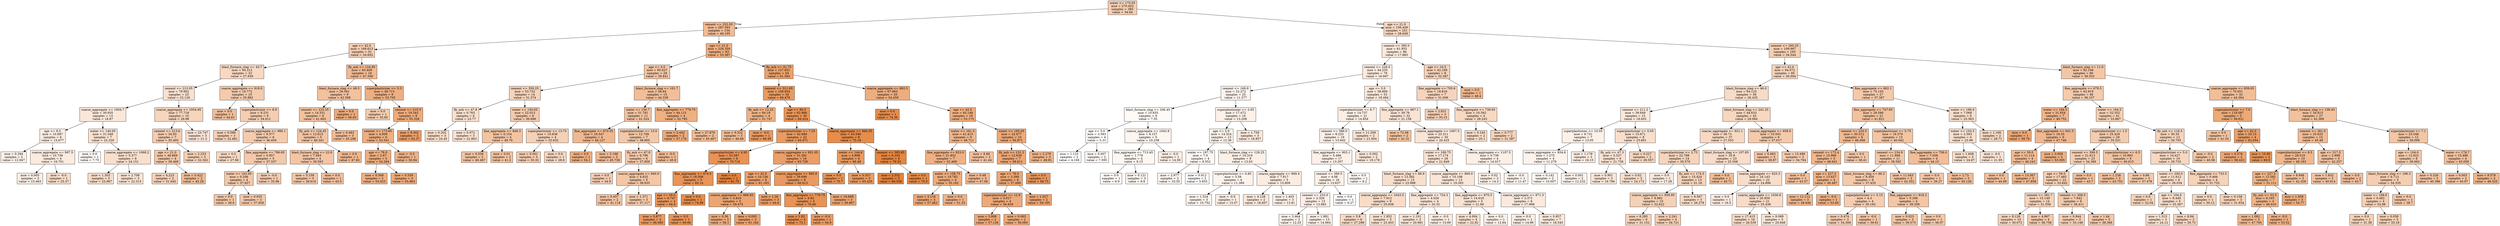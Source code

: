 digraph Tree {
node [shape=box, style="filled", color="black"] ;
0 [label="water <= 175.55\nmse = 270.452\nsamples = 385\nvalue = 34.64", fillcolor="#f5ceb1"] ;
1 [label="cement <= 252.05\nmse = 287.593\nsamples = 134\nvalue = 46.195", fillcolor="#f1bb94"] ;
0 -> 1 [labeldistance=2.5, labelangle=45, headlabel="True"] ;
2 [label="age <= 42.0\nmse = 169.613\nsamples = 51\nvalue = 34.652", fillcolor="#f5cdb1"] ;
1 -> 2 ;
3 [label="blast_furnace_slag <= 43.7\nmse = 94.312\nsamples = 33\nvalue = 27.939", fillcolor="#f7d8c2"] ;
2 -> 3 ;
4 [label="cement <= 213.05\nmse = 79.902\nsamples = 23\nvalue = 23.126", fillcolor="#f9e0cf"] ;
3 -> 4 ;
5 [label="coarse_aggregate <= 1004.7\nmse = 30.935\nsamples = 13\nvalue = 18.67", fillcolor="#fae7da"] ;
4 -> 5 ;
6 [label="age <= 8.5\nmse = 10.687\nsamples = 6\nvalue = 15.677", fillcolor="#fbece2"] ;
5 -> 6 ;
7 [label="mse = 0.294\nsamples = 2\nvalue = 12.947", fillcolor="#fcf1e9"] ;
6 -> 7 ;
8 [label="coarse_aggregate <= 997.5\nmse = 10.739\nsamples = 4\nvalue = 16.701", fillcolor="#fbebdf"] ;
6 -> 8 ;
9 [label="mse = 0.005\nsamples = 3\nvalue = 15.463", fillcolor="#fbede2"] ;
8 -> 9 ;
10 [label="mse = -0.0\nsamples = 1\nvalue = 25.37", fillcolor="#f8ddc9"] ;
8 -> 10 ;
11 [label="water <= 140.05\nmse = 31.348\nsamples = 7\nvalue = 22.329", fillcolor="#f9e2d1"] ;
5 -> 11 ;
12 [label="mse = 0.0\nsamples = 1\nvalue = 7.75", fillcolor="#fef9f6"] ;
11 -> 12 ;
13 [label="coarse_aggregate <= 1068.2\nmse = 5.377\nsamples = 6\nvalue = 24.151", fillcolor="#f8dfcc"] ;
11 -> 13 ;
14 [label="mse = 1.303\nsamples = 3\nvalue = 25.987", fillcolor="#f8dcc7"] ;
13 -> 14 ;
15 [label="mse = 2.708\nsamples = 3\nvalue = 22.315", fillcolor="#f9e2d1"] ;
13 -> 15 ;
16 [label="coarse_aggregate <= 1054.95\nmse = 77.718\nsamples = 10\nvalue = 29.98", fillcolor="#f6d5bd"] ;
4 -> 16 ;
17 [label="cement <= 213.6\nmse = 34.93\nsamples = 7\nvalue = 35.405", fillcolor="#f5ccaf"] ;
16 -> 17 ;
18 [label="age <= 21.0\nmse = 48.869\nsamples = 4\nvalue = 38.468", fillcolor="#f4c7a7"] ;
17 -> 18 ;
19 [label="mse = 4.223\nsamples = 2\nvalue = 31.645", fillcolor="#f6d2b9"] ;
18 -> 19 ;
20 [label="mse = 0.422\nsamples = 2\nvalue = 45.29", fillcolor="#f1bc96"] ;
18 -> 20 ;
21 [label="mse = 2.233\nsamples = 3\nvalue = 32.342", fillcolor="#f6d1b7"] ;
17 -> 21 ;
22 [label="mse = 23.747\nsamples = 3\nvalue = 21.3", fillcolor="#f9e3d3"] ;
16 -> 22 ;
23 [label="coarse_aggregate <= 918.0\nmse = 16.772\nsamples = 10\nvalue = 35.882", fillcolor="#f4cbae"] ;
3 -> 23 ;
24 [label="mse = 0.0\nsamples = 1\nvalue = 44.61", fillcolor="#f1bd98"] ;
23 -> 24 ;
25 [label="superplasticizer <= 8.9\nmse = 9.231\nsamples = 9\nvalue = 34.912", fillcolor="#f5cdb1"] ;
23 -> 25 ;
26 [label="mse = 0.589\nsamples = 3\nvalue = 32.481", fillcolor="#f6d1b7"] ;
25 -> 26 ;
27 [label="coarse_aggregate <= 980.1\nmse = 8.577\nsamples = 6\nvalue = 36.459", fillcolor="#f4cbad"] ;
25 -> 27 ;
28 [label="mse = 0.0\nsamples = 1\nvalue = 27.68", fillcolor="#f7d9c3"] ;
27 -> 28 ;
29 [label="fine_aggregate <= 786.65\nmse = 0.957\nsamples = 5\nvalue = 37.337", fillcolor="#f4c9aa"] ;
27 -> 29 ;
30 [label="water <= 163.95\nmse = 0.206\nsamples = 4\nvalue = 37.927", fillcolor="#f4c8a9"] ;
29 -> 30 ;
31 [label="mse = 0.0\nsamples = 1\nvalue = 38.6", fillcolor="#f3c7a7"] ;
30 -> 31 ;
32 [label="mse = 0.035\nsamples = 3\nvalue = 37.658", fillcolor="#f4c9aa"] ;
30 -> 32 ;
33 [label="mse = -0.0\nsamples = 1\nvalue = 35.96", fillcolor="#f4cbae"] ;
29 -> 33 ;
34 [label="fly_ash <= 124.95\nmse = 65.409\nsamples = 18\nvalue = 47.358", fillcolor="#f1b991"] ;
2 -> 34 ;
35 [label="blast_furnace_slag <= 49.5\nmse = 26.561\nsamples = 9\nvalue = 42.598", fillcolor="#f2c19d"] ;
34 -> 35 ;
36 [label="cement <= 225.35\nmse = 14.331\nsamples = 8\nvalue = 41.663", fillcolor="#f2c29f"] ;
35 -> 36 ;
37 [label="fly_ash <= 124.45\nmse = 12.815\nsamples = 5\nvalue = 40.341", fillcolor="#f3c4a3"] ;
36 -> 37 ;
38 [label="blast_furnace_slag <= 22.6\nmse = 7.943\nsamples = 4\nvalue = 39.593", fillcolor="#f3c5a5"] ;
37 -> 38 ;
39 [label="mse = 5.159\nsamples = 3\nvalue = 38.616", fillcolor="#f3c7a7"] ;
38 -> 39 ;
40 [label="mse = 0.0\nsamples = 1\nvalue = 43.5", fillcolor="#f2bf9b"] ;
38 -> 40 ;
41 [label="mse = 0.0\nsamples = 1\nvalue = 47.82", fillcolor="#f0b890"] ;
37 -> 41 ;
42 [label="mse = 0.483\nsamples = 3\nvalue = 45.298", fillcolor="#f1bc96"] ;
36 -> 42 ;
43 [label="mse = 0.0\nsamples = 1\nvalue = 56.63", fillcolor="#edaa79"] ;
35 -> 43 ;
44 [label="superplasticizer <= 5.3\nmse = 46.713\nsamples = 9\nvalue = 53.705", fillcolor="#eeaf81"] ;
34 -> 44 ;
45 [label="mse = 0.0\nsamples = 1\nvalue = 35.85", fillcolor="#f4ccae"] ;
44 -> 45 ;
46 [label="cement <= 210.3\nmse = 19.343\nsamples = 8\nvalue = 55.328", fillcolor="#eeac7c"] ;
44 -> 46 ;
47 [label="cement <= 173.65\nmse = 4.009\nsamples = 6\nvalue = 53.541", fillcolor="#eeaf81"] ;
46 -> 47 ;
48 [label="age <= 78.0\nmse = 2.67\nsamples = 5\nvalue = 54.284", fillcolor="#eeae7f"] ;
47 -> 48 ;
49 [label="mse = 0.568\nsamples = 2\nvalue = 53.025", fillcolor="#efb082"] ;
48 -> 49 ;
50 [label="mse = 0.539\nsamples = 3\nvalue = 55.963", fillcolor="#eeab7b"] ;
48 -> 50 ;
51 [label="mse = -0.0\nsamples = 1\nvalue = 50.94", fillcolor="#efb388"] ;
47 -> 51 ;
52 [label="mse = 9.302\nsamples = 2\nvalue = 63.37", fillcolor="#eb9f68"] ;
46 -> 52 ;
53 [label="age <= 21.0\nmse = 226.359\nsamples = 83\nvalue = 53.387", fillcolor="#efaf81"] ;
1 -> 53 ;
54 [label="age <= 5.0\nmse = 95.027\nsamples = 29\nvalue = 39.841", fillcolor="#f3c5a4"] ;
53 -> 54 ;
55 [label="cement <= 350.25\nmse = 53.732\nsamples = 14\nvalue = 31.374", fillcolor="#f6d3ba"] ;
54 -> 55 ;
56 [label="fly_ash <= 47.8\nmse = 0.763\nsamples = 6\nvalue = 23.77", fillcolor="#f8dfcd"] ;
55 -> 56 ;
57 [label="mse = 0.202\nsamples = 3\nvalue = 24.45", fillcolor="#f8decb"] ;
56 -> 57 ;
58 [label="mse = 0.072\nsamples = 3\nvalue = 22.863", fillcolor="#f9e1cf"] ;
56 -> 58 ;
59 [label="water <= 150.65\nmse = 22.013\nsamples = 8\nvalue = 36.696", fillcolor="#f4caac"] ;
55 -> 59 ;
60 [label="fine_aggregate <= 846.3\nmse = 0.154\nsamples = 4\nvalue = 40.76", fillcolor="#f3c4a2"] ;
59 -> 60 ;
61 [label="mse = 0.036\nsamples = 2\nvalue = 40.467", fillcolor="#f3c4a2"] ;
60 -> 61 ;
62 [label="mse = 0.01\nsamples = 2\nvalue = 41.2", fillcolor="#f3c3a0"] ;
60 -> 62 ;
63 [label="superplasticizer <= 13.75\nmse = 10.838\nsamples = 4\nvalue = 32.632", fillcolor="#f5d1b6"] ;
59 -> 63 ;
64 [label="mse = 0.001\nsamples = 3\nvalue = 35.32", fillcolor="#f5ccaf"] ;
63 -> 64 ;
65 [label="mse = 0.0\nsamples = 1\nvalue = 28.6", fillcolor="#f7d7c1"] ;
63 -> 65 ;
66 [label="blast_furnace_slag <= 101.7\nmse = 58.64\nsamples = 15\nvalue = 44.339", fillcolor="#f2be98"] ;
54 -> 66 ;
67 [label="water <= 150.7\nmse = 31.781\nsamples = 11\nvalue = 41.524", fillcolor="#f2c2a0"] ;
66 -> 67 ;
68 [label="fine_aggregate <= 870.55\nmse = 16.547\nsamples = 4\nvalue = 48.127", fillcolor="#f0b88f"] ;
67 -> 68 ;
69 [label="mse = 0.0\nsamples = 1\nvalue = 54.1", fillcolor="#eeae80"] ;
68 -> 69 ;
70 [label="mse = 3.188\nsamples = 3\nvalue = 45.738", fillcolor="#f1bb95"] ;
68 -> 70 ;
71 [label="superplasticizer <= 13.0\nmse = 12.708\nsamples = 7\nvalue = 38.805", fillcolor="#f3c7a7"] ;
67 -> 71 ;
72 [label="fly_ash <= 47.0\nmse = 6.796\nsamples = 6\nvalue = 37.859", fillcolor="#f4c8a9"] ;
71 -> 72 ;
73 [label="mse = 0.0\nsamples = 1\nvalue = 34.9", fillcolor="#f5cdb1"] ;
72 -> 73 ;
74 [label="coarse_aggregate <= 940.0\nmse = 4.925\nsamples = 5\nvalue = 38.935", fillcolor="#f3c7a6"] ;
72 -> 74 ;
75 [label="mse = 0.457\nsamples = 2\nvalue = 41.118", fillcolor="#f3c3a1"] ;
74 -> 75 ;
76 [label="mse = 1.371\nsamples = 3\nvalue = 37.117", fillcolor="#f4c9ab"] ;
74 -> 76 ;
77 [label="mse = -0.0\nsamples = 1\nvalue = 45.9", fillcolor="#f1bb94"] ;
71 -> 77 ;
78 [label="fine_aggregate <= 779.75\nmse = 44.115\nsamples = 4\nvalue = 52.785", fillcolor="#efb083"] ;
66 -> 78 ;
79 [label="mse = 2.442\nsamples = 2\nvalue = 57.176", fillcolor="#eda978"] ;
78 -> 79 ;
80 [label="mse = 27.876\nsamples = 2\nvalue = 45.467", fillcolor="#f1bc96"] ;
78 -> 80 ;
81 [label="fly_ash <= 41.75\nmse = 127.651\nsamples = 54\nvalue = 61.582", fillcolor="#eca26c"] ;
53 -> 81 ;
82 [label="cement <= 311.65\nmse = 109.834\nsamples = 34\nvalue = 66.478", fillcolor="#ea9a60"] ;
81 -> 82 ;
83 [label="fly_ash <= 12.25\nmse = 84.18\nsamples = 4\nvalue = 51.747", fillcolor="#efb286"] ;
82 -> 83 ;
84 [label="mse = 9.522\nsamples = 3\nvalue = 46.68", fillcolor="#f1ba93"] ;
83 -> 84 ;
85 [label="mse = -0.0\nsamples = 1\nvalue = 66.95", fillcolor="#ea995f"] ;
83 -> 85 ;
86 [label="age <= 90.5\nmse = 62.886\nsamples = 30\nvalue = 69.424", fillcolor="#e99558"] ;
82 -> 86 ;
87 [label="superplasticizer <= 7.25\nmse = 42.689\nsamples = 22\nvalue = 65.971", fillcolor="#ea9b61"] ;
86 -> 87 ;
88 [label="superplasticizer <= 4.95\nmse = 33.587\nsamples = 6\nvalue = 70.716", fillcolor="#e99355"] ;
87 -> 88 ;
89 [label="fine_aggregate <= 874.5\nmse = 18.508\nsamples = 5\nvalue = 69.14", fillcolor="#e99559"] ;
88 -> 89 ;
90 [label="age <= 59.0\nmse = 6.747\nsamples = 4\nvalue = 66.8", fillcolor="#ea995f"] ;
89 -> 90 ;
91 [label="mse = 5.877\nsamples = 3\nvalue = 66.085", fillcolor="#ea9a61"] ;
90 -> 91 ;
92 [label="mse = 0.0\nsamples = 1\nvalue = 69.66", fillcolor="#e99558"] ;
90 -> 92 ;
93 [label="mse = 0.0\nsamples = 1\nvalue = 74.99", fillcolor="#e78c4a"] ;
89 -> 93 ;
94 [label="mse = 0.0\nsamples = 1\nvalue = 81.75", fillcolor="#e58139"] ;
88 -> 94 ;
95 [label="coarse_aggregate <= 931.05\nmse = 31.391\nsamples = 16\nvalue = 63.738", fillcolor="#eb9e67"] ;
87 -> 95 ;
96 [label="age <= 42.0\nmse = 10.136\nsamples = 8\nvalue = 61.183", fillcolor="#eca26d"] ;
95 -> 96 ;
97 [label="coarse_aggregate <= 866.85\nmse = 5.819\nsamples = 5\nvalue = 59.475", fillcolor="#eca572"] ;
96 -> 97 ;
98 [label="mse = 0.36\nsamples = 2\nvalue = 56.1", fillcolor="#eeab7a"] ;
97 -> 98 ;
99 [label="mse = 0.005\nsamples = 3\nvalue = 61.162", fillcolor="#eca26e"] ;
97 -> 99 ;
100 [label="mse = 1.26\nsamples = 3\nvalue = 64.6", fillcolor="#eb9d65"] ;
96 -> 100 ;
101 [label="coarse_aggregate <= 995.8\nmse = 39.699\nsamples = 8\nvalue = 66.613", fillcolor="#ea9a60"] ;
95 -> 101 ;
102 [label="fine_aggregate <= 779.75\nmse = 9.83\nsamples = 5\nvalue = 70.66", fillcolor="#e99355"] ;
101 -> 102 ;
103 [label="mse = 1.92\nsamples = 4\nvalue = 72.1", fillcolor="#e89152"] ;
102 -> 103 ;
104 [label="mse = -0.0\nsamples = 1\nvalue = 64.9", fillcolor="#eb9c64"] ;
102 -> 104 ;
105 [label="mse = 16.669\nsamples = 3\nvalue = 59.867", fillcolor="#eca571"] ;
101 -> 105 ;
106 [label="coarse_aggregate <= 940.35\nmse = 43.546\nsamples = 8\nvalue = 75.18", fillcolor="#e78c4a"] ;
86 -> 106 ;
107 [label="water <= 144.6\nmse = 4.898\nsamples = 4\nvalue = 66.48", fillcolor="#ea9a60"] ;
106 -> 107 ;
108 [label="mse = 0.0\nsamples = 1\nvalue = 70.7", fillcolor="#e99355"] ;
107 -> 108 ;
109 [label="mse = 0.557\nsamples = 3\nvalue = 65.425", fillcolor="#ea9c63"] ;
107 -> 109 ;
110 [label="cement <= 395.85\nmse = 6.102\nsamples = 4\nvalue = 79.53", fillcolor="#e6853f"] ;
106 -> 110 ;
111 [label="mse = 2.552\nsamples = 3\nvalue = 80.538", fillcolor="#e5833c"] ;
110 -> 111 ;
112 [label="mse = 0.0\nsamples = 1\nvalue = 75.5", fillcolor="#e78b49"] ;
110 -> 112 ;
113 [label="coarse_aggregate <= 862.5\nmse = 67.963\nsamples = 20\nvalue = 54.459", fillcolor="#eead7f"] ;
81 -> 113 ;
114 [label="mse = 0.0\nsamples = 1\nvalue = 74.36", fillcolor="#e78d4c"] ;
113 -> 114 ;
115 [label="age <= 42.0\nmse = 45.148\nsamples = 19\nvalue = 53.175", fillcolor="#efaf82"] ;
113 -> 115 ;
116 [label="water <= 161.3\nmse = 41.413\nsamples = 9\nvalue = 49.711", fillcolor="#f0b58b"] ;
115 -> 116 ;
117 [label="fine_aggregate <= 823.0\nmse = 21.852\nsamples = 7\nvalue = 52.468", fillcolor="#efb184"] ;
116 -> 117 ;
118 [label="water <= 158.75\nmse = 10.762\nsamples = 4\nvalue = 55.162", fillcolor="#eeac7d"] ;
117 -> 118 ;
119 [label="mse = 3.118\nsamples = 3\nvalue = 57.462", fillcolor="#eda877"] ;
118 -> 119 ;
120 [label="mse = 0.0\nsamples = 1\nvalue = 51.33", fillcolor="#efb287"] ;
118 -> 120 ;
121 [label="mse = 0.48\nsamples = 3\nvalue = 47.08", fillcolor="#f1b991"] ;
117 -> 121 ;
122 [label="mse = 8.88\nsamples = 2\nvalue = 41.44", fillcolor="#f3c2a0"] ;
116 -> 122 ;
123 [label="water <= 165.05\nmse = 22.677\nsamples = 10\nvalue = 56.871", fillcolor="#eda978"] ;
115 -> 123 ;
124 [label="fly_ash <= 131.2\nmse = 12.636\nsamples = 7\nvalue = 58.611", fillcolor="#eda774"] ;
123 -> 124 ;
125 [label="age <= 78.0\nmse = 3.589\nsamples = 6\nvalue = 57.689", fillcolor="#eda876"] ;
124 -> 125 ;
126 [label="superplasticizer <= 12.9\nmse = 3.017\nsamples = 4\nvalue = 56.829", fillcolor="#eda979"] ;
125 -> 126 ;
127 [label="mse = 3.889\nsamples = 2\nvalue = 57.126", fillcolor="#eda978"] ;
126 -> 127 ;
128 [label="mse = 0.065\nsamples = 2\nvalue = 56.085", fillcolor="#eeab7b"] ;
126 -> 128 ;
129 [label="mse = 1.027\nsamples = 2\nvalue = 59.195", fillcolor="#eda673"] ;
125 -> 129 ;
130 [label="mse = 0.0\nsamples = 1\nvalue = 68.75", fillcolor="#e9965a"] ;
124 -> 130 ;
131 [label="mse = 2.279\nsamples = 3\nvalue = 49.91", fillcolor="#f0b58a"] ;
123 -> 131 ;
132 [label="age <= 21.0\nmse = 156.459\nsamples = 251\nvalue = 28.649", fillcolor="#f7d7c1"] ;
0 -> 132 [labeldistance=2.5, labelangle=-45, headlabel="False"] ;
133 [label="cement <= 395.0\nmse = 61.955\nsamples = 86\nvalue = 17.883", fillcolor="#fae9dc"] ;
132 -> 133 ;
134 [label="cement <= 226.5\nmse = 44.235\nsamples = 78\nvalue = 16.667", fillcolor="#fbebdf"] ;
133 -> 134 ;
135 [label="cement <= 169.9\nmse = 22.272\nsamples = 25\nvalue = 11.377", fillcolor="#fdf3ed"] ;
134 -> 135 ;
136 [label="blast_furnace_slag <= 206.45\nmse = 10.655\nsamples = 9\nvalue = 7.55", fillcolor="#fefaf6"] ;
135 -> 136 ;
137 [label="age <= 5.0\nmse = 3.363\nsamples = 4\nvalue = 5.31", fillcolor="#fffdfc"] ;
136 -> 137 ;
138 [label="mse = 1.125\nsamples = 2\nvalue = 4.168", fillcolor="#ffffff"] ;
137 -> 138 ;
139 [label="mse = 0.007\nsamples = 2\nvalue = 7.595", fillcolor="#fef9f6"] ;
137 -> 139 ;
140 [label="coarse_aggregate <= 1043.8\nmse = 6.157\nsamples = 5\nvalue = 10.238", fillcolor="#fdf5f0"] ;
136 -> 140 ;
141 [label="fine_aggregate <= 713.45\nmse = 1.778\nsamples = 4\nvalue = 9.15", fillcolor="#fdf7f2"] ;
140 -> 141 ;
142 [label="mse = 0.0\nsamples = 1\nvalue = 6.9", fillcolor="#fefbf8"] ;
141 -> 142 ;
143 [label="mse = 0.121\nsamples = 3\nvalue = 9.9", fillcolor="#fdf6f0"] ;
141 -> 143 ;
144 [label="mse = -0.0\nsamples = 1\nvalue = 14.59", fillcolor="#fceee4"] ;
140 -> 144 ;
145 [label="superplasticizer <= 2.65\nmse = 17.472\nsamples = 16\nvalue = 13.208", fillcolor="#fcf0e8"] ;
135 -> 145 ;
146 [label="age <= 5.0\nmse = 14.324\nsamples = 13\nvalue = 12.36", fillcolor="#fcf2ea"] ;
145 -> 146 ;
147 [label="water <= 197.75\nmse = 7.0\nsamples = 4\nvalue = 8.552", fillcolor="#fef8f4"] ;
146 -> 147 ;
148 [label="mse = 2.977\nsamples = 2\nvalue = 10.35", fillcolor="#fdf5ef"] ;
147 -> 148 ;
149 [label="mse = 0.912\nsamples = 2\nvalue = 5.855", fillcolor="#fefcfb"] ;
147 -> 149 ;
150 [label="blast_furnace_slag <= 128.25\nmse = 10.319\nsamples = 9\nvalue = 13.63", fillcolor="#fcf0e7"] ;
146 -> 150 ;
151 [label="superplasticizer <= 0.85\nmse = 3.59\nsamples = 4\nvalue = 11.369", fillcolor="#fdf3ed"] ;
150 -> 151 ;
152 [label="mse = 1.524\nsamples = 3\nvalue = 10.752", fillcolor="#fdf4ee"] ;
151 -> 152 ;
153 [label="mse = -0.0\nsamples = 1\nvalue = 15.07", fillcolor="#fbede3"] ;
151 -> 153 ;
154 [label="coarse_aggregate <= 969.4\nmse = 7.817\nsamples = 5\nvalue = 15.609", fillcolor="#fbece2"] ;
150 -> 154 ;
155 [label="mse = 4.128\nsamples = 2\nvalue = 18.607", fillcolor="#fae8da"] ;
154 -> 155 ;
156 [label="mse = 1.403\nsamples = 3\nvalue = 13.81", fillcolor="#fcefe6"] ;
154 -> 156 ;
157 [label="mse = 1.759\nsamples = 3\nvalue = 18.857", fillcolor="#fae7da"] ;
145 -> 157 ;
158 [label="age <= 5.0\nmse = 38.869\nsamples = 53\nvalue = 18.484", fillcolor="#fae8da"] ;
134 -> 158 ;
159 [label="superplasticizer <= 6.7\nmse = 14.737\nsamples = 21\nvalue = 14.854", fillcolor="#fbeee4"] ;
158 -> 159 ;
160 [label="cement <= 389.0\nmse = 8.225\nsamples = 19\nvalue = 13.942", fillcolor="#fcefe6"] ;
159 -> 160 ;
161 [label="fine_aggregate <= 903.1\nmse = 5.496\nsamples = 17\nvalue = 13.307", fillcolor="#fcf0e8"] ;
160 -> 161 ;
162 [label="cement <= 380.5\nmse = 4.06\nsamples = 16\nvalue = 13.637", fillcolor="#fcf0e7"] ;
161 -> 162 ;
163 [label="cement <= 233.0\nmse = 2.326\nsamples = 15\nvalue = 13.882", fillcolor="#fcefe6"] ;
162 -> 163 ;
164 [label="mse = 2.464\nsamples = 2\nvalue = 12.25", fillcolor="#fcf2ea"] ;
163 -> 164 ;
165 [label="mse = 1.981\nsamples = 13\nvalue = 14.064", fillcolor="#fcefe6"] ;
163 -> 165 ;
166 [label="mse = 0.0\nsamples = 1\nvalue = 6.27", fillcolor="#fefcfa"] ;
162 -> 166 ;
167 [label="mse = 0.0\nsamples = 1\nvalue = 8.2", fillcolor="#fef8f5"] ;
161 -> 167 ;
168 [label="mse = 0.002\nsamples = 2\nvalue = 19.178", fillcolor="#fae7d9"] ;
160 -> 168 ;
169 [label="mse = 11.209\nsamples = 2\nvalue = 21.604", fillcolor="#f9e3d2"] ;
159 -> 169 ;
170 [label="fine_aggregate <= 667.1\nmse = 39.79\nsamples = 32\nvalue = 21.158", fillcolor="#f9e3d4"] ;
158 -> 170 ;
171 [label="mse = 72.08\nsamples = 2\nvalue = 41.31", fillcolor="#f3c3a0"] ;
170 -> 171 ;
172 [label="coarse_aggregate <= 1067.5\nmse = 23.311\nsamples = 30\nvalue = 20.425", fillcolor="#fae5d6"] ;
170 -> 172 ;
173 [label="water <= 189.75\nmse = 17.174\nsamples = 26\nvalue = 21.849", fillcolor="#f9e2d2"] ;
172 -> 173 ;
174 [label="blast_furnace_slag <= 86.9\nmse = 13.382\nsamples = 13\nvalue = 23.998", fillcolor="#f8dfcc"] ;
173 -> 174 ;
175 [label="coarse_aggregate <= 1043.5\nmse = 7.912\nsamples = 9\nvalue = 25.838", fillcolor="#f8dcc8"] ;
174 -> 175 ;
176 [label="mse = 5.8\nsamples = 6\nvalue = 27.298", fillcolor="#f7d9c4"] ;
175 -> 176 ;
177 [label="mse = 1.952\nsamples = 3\nvalue = 23.403", fillcolor="#f9e0ce"] ;
175 -> 177 ;
178 [label="fine_aggregate <= 724.3\nmse = 4.026\nsamples = 4\nvalue = 20.32", fillcolor="#fae5d6"] ;
174 -> 178 ;
179 [label="mse = 1.101\nsamples = 3\nvalue = 20.981", fillcolor="#f9e4d4"] ;
178 -> 179 ;
180 [label="mse = -0.0\nsamples = 1\nvalue = 15.69", fillcolor="#fbece2"] ;
178 -> 180 ;
181 [label="coarse_aggregate <= 969.0\nmse = 10.198\nsamples = 13\nvalue = 19.393", fillcolor="#fae6d8"] ;
173 -> 181 ;
182 [label="fine_aggregate <= 870.5\nmse = 14.616\nsamples = 5\nvalue = 21.66", fillcolor="#f9e3d2"] ;
181 -> 182 ;
183 [label="mse = 4.004\nsamples = 4\nvalue = 22.92", fillcolor="#f9e1cf"] ;
182 -> 183 ;
184 [label="mse = 0.0\nsamples = 1\nvalue = 12.84", fillcolor="#fcf1e9"] ;
182 -> 184 ;
185 [label="coarse_aggregate <= 971.3\nmse = 2.371\nsamples = 8\nvalue = 17.998", fillcolor="#fae9dc"] ;
181 -> 185 ;
186 [label="mse = 0.0\nsamples = 1\nvalue = 14.99", fillcolor="#fbede3"] ;
185 -> 186 ;
187 [label="mse = 0.857\nsamples = 7\nvalue = 18.545", fillcolor="#fae8da"] ;
185 -> 187 ;
188 [label="coarse_aggregate <= 1107.5\nmse = 0.739\nsamples = 4\nvalue = 14.017", fillcolor="#fcefe6"] ;
172 -> 188 ;
189 [label="mse = 0.02\nsamples = 3\nvalue = 14.3", fillcolor="#fcefe5"] ;
188 -> 189 ;
190 [label="mse = -0.0\nsamples = 1\nvalue = 11.47", fillcolor="#fdf3ec"] ;
188 -> 190 ;
191 [label="age <= 10.5\nmse = 42.109\nsamples = 8\nvalue = 32.587", fillcolor="#f5d1b6"] ;
133 -> 191 ;
192 [label="fine_aggregate <= 705.6\nmse = 18.816\nsamples = 7\nvalue = 31.006", fillcolor="#f6d3bb"] ;
191 -> 192 ;
193 [label="mse = 2.831\nsamples = 3\nvalue = 35.15", fillcolor="#f5cdb0"] ;
192 -> 193 ;
194 [label="fine_aggregate <= 739.65\nmse = 10.392\nsamples = 4\nvalue = 28.243", fillcolor="#f7d8c2"] ;
192 -> 194 ;
195 [label="mse = 0.245\nsamples = 2\nvalue = 25.1", fillcolor="#f8ddca"] ;
194 -> 195 ;
196 [label="mse = 0.777\nsamples = 2\nvalue = 31.387", fillcolor="#f6d3ba"] ;
194 -> 196 ;
197 [label="mse = 0.0\nsamples = 1\nvalue = 48.4", fillcolor="#f0b78e"] ;
191 -> 197 ;
198 [label="cement <= 260.25\nmse = 109.987\nsamples = 165\nvalue = 34.544", fillcolor="#f5ceb1"] ;
132 -> 198 ;
199 [label="age <= 42.0\nmse = 94.072\nsamples = 85\nvalue = 30.004", fillcolor="#f6d5bd"] ;
198 -> 199 ;
200 [label="blast_furnace_slag <= 46.0\nmse = 64.125\nsamples = 58\nvalue = 26.435", fillcolor="#f8dbc6"] ;
199 -> 200 ;
201 [label="cement <= 211.2\nmse = 39.649\nsamples = 15\nvalue = 18.602", fillcolor="#fae8da"] ;
200 -> 201 ;
202 [label="superplasticizer <= 10.55\nmse = 6.731\nsamples = 7\nvalue = 13.05", fillcolor="#fcf1e8"] ;
201 -> 202 ;
203 [label="coarse_aggregate <= 934.6\nmse = 1.275\nsamples = 4\nvalue = 11.279", fillcolor="#fdf3ed"] ;
202 -> 203 ;
204 [label="mse = 0.142\nsamples = 2\nvalue = 10.007", fillcolor="#fdf6f0"] ;
203 -> 204 ;
205 [label="mse = 0.001\nsamples = 2\nvalue = 12.232", fillcolor="#fcf2ea"] ;
203 -> 205 ;
206 [label="mse = 1.178\nsamples = 3\nvalue = 16.15", fillcolor="#fbece0"] ;
202 -> 206 ;
207 [label="superplasticizer <= 5.05\nmse = 15.671\nsamples = 8\nvalue = 23.691", fillcolor="#f8dfcd"] ;
201 -> 207 ;
208 [label="fly_ash <= 47.3\nmse = 5.527\nsamples = 6\nvalue = 21.736", fillcolor="#f9e2d2"] ;
207 -> 208 ;
209 [label="mse = 0.901\nsamples = 3\nvalue = 19.786", fillcolor="#fae6d7"] ;
208 -> 209 ;
210 [label="mse = 0.62\nsamples = 3\nvalue = 24.172", fillcolor="#f8dfcc"] ;
208 -> 210 ;
211 [label="mse = 0.227\nsamples = 2\nvalue = 29.557", fillcolor="#f6d6be"] ;
207 -> 211 ;
212 [label="blast_furnace_slag <= 241.25\nmse = 44.633\nsamples = 43\nvalue = 29.084", fillcolor="#f7d7bf"] ;
200 -> 212 ;
213 [label="coarse_aggregate <= 921.1\nmse = 36.73\nsamples = 37\nvalue = 27.553", fillcolor="#f7d9c3"] ;
212 -> 213 ;
214 [label="superplasticizer <= 2.75\nmse = 22.788\nsamples = 14\nvalue = 30.576", fillcolor="#f6d4bc"] ;
213 -> 214 ;
215 [label="mse = 0.0\nsamples = 1\nvalue = 17.28", fillcolor="#fbeade"] ;
214 -> 215 ;
216 [label="fly_ash <= 174.5\nmse = 15.424\nsamples = 13\nvalue = 31.18", fillcolor="#f6d3ba"] ;
214 -> 216 ;
217 [label="coarse_aggregate <= 859.95\nmse = 8.882\nsamples = 10\nvalue = 32.622", fillcolor="#f5d1b6"] ;
216 -> 217 ;
218 [label="mse = 8.285\nsamples = 6\nvalue = 31.152", fillcolor="#f6d3ba"] ;
217 -> 218 ;
219 [label="mse = 2.241\nsamples = 4\nvalue = 34.721", fillcolor="#f5cdb1"] ;
217 -> 219 ;
220 [label="mse = 6.567\nsamples = 3\nvalue = 26.278", fillcolor="#f8dbc7"] ;
216 -> 220 ;
221 [label="blast_furnace_slag <= 107.85\nmse = 35.8\nsamples = 23\nvalue = 25.508", fillcolor="#f8dcc9"] ;
213 -> 221 ;
222 [label="mse = 0.0\nsamples = 1\nvalue = 45.71", fillcolor="#f1bc95"] ;
221 -> 222 ;
223 [label="coarse_aggregate <= 925.3\nmse = 24.143\nsamples = 22\nvalue = 24.896", fillcolor="#f8ddca"] ;
221 -> 223 ;
224 [label="mse = 0.0\nsamples = 1\nvalue = 16.5", fillcolor="#fbebe0"] ;
223 -> 224 ;
225 [label="coarse_aggregate <= 1036.8\nmse = 20.859\nsamples = 21\nvalue = 25.438", fillcolor="#f8dcc9"] ;
223 -> 225 ;
226 [label="mse = 17.415\nsamples = 16\nvalue = 26.539", fillcolor="#f8dbc6"] ;
225 -> 226 ;
227 [label="mse = 9.089\nsamples = 5\nvalue = 20.848", fillcolor="#f9e4d4"] ;
225 -> 227 ;
228 [label="coarse_aggregate <= 958.6\nmse = 10.503\nsamples = 6\nvalue = 37.017", fillcolor="#f4caab"] ;
212 -> 228 ;
229 [label="mse = 0.463\nsamples = 3\nvalue = 38.87", fillcolor="#f3c7a6"] ;
228 -> 229 ;
230 [label="mse = 13.489\nsamples = 3\nvalue = 34.794", fillcolor="#f5cdb1"] ;
228 -> 230 ;
231 [label="fine_aggregate <= 862.1\nmse = 75.145\nsamples = 27\nvalue = 37.387", fillcolor="#f4c9aa"] ;
199 -> 231 ;
232 [label="fine_aggregate <= 747.65\nmse = 28.586\nsamples = 21\nvalue = 41.821", fillcolor="#f2c29f"] ;
231 -> 232 ;
233 [label="cement <= 220.5\nmse = 30.512\nsamples = 6\nvalue = 46.368", fillcolor="#f1ba93"] ;
232 -> 233 ;
234 [label="cement <= 172.4\nmse = 15.966\nsamples = 5\nvalue = 48.641", fillcolor="#f0b78d"] ;
233 -> 234 ;
235 [label="mse = 0.0\nsamples = 1\nvalue = 43.57", fillcolor="#f2bf9a"] ;
234 -> 235 ;
236 [label="age <= 227.5\nmse = 13.627\nsamples = 4\nvalue = 49.487", fillcolor="#f0b58b"] ;
234 -> 236 ;
237 [label="mse = 12.112\nsamples = 3\nvalue = 48.646", fillcolor="#f0b78d"] ;
236 -> 237 ;
238 [label="mse = -0.0\nsamples = 1\nvalue = 53.69", fillcolor="#eeaf81"] ;
236 -> 238 ;
239 [label="mse = 0.0\nsamples = 1\nvalue = 38.41", fillcolor="#f4c7a8"] ;
233 -> 239 ;
240 [label="superplasticizer <= 5.75\nmse = 16.579\nsamples = 15\nvalue = 40.042", fillcolor="#f3c5a3"] ;
232 -> 240 ;
241 [label="cement <= 234.9\nmse = 11.888\nsamples = 11\nvalue = 38.592", fillcolor="#f3c7a7"] ;
240 -> 241 ;
242 [label="blast_furnace_slag <= 66.2\nmse = 6.459\nsamples = 8\nvalue = 37.435", fillcolor="#f4c9aa"] ;
241 -> 242 ;
243 [label="superplasticizer <= 5.15\nmse = 4.3\nsamples = 4\nvalue = 35.192", fillcolor="#f5cdb0"] ;
242 -> 243 ;
244 [label="mse = 0.474\nsamples = 3\nvalue = 34.308", fillcolor="#f5ceb2"] ;
243 -> 244 ;
245 [label="mse = -0.0\nsamples = 1\nvalue = 39.61", fillcolor="#f3c5a5"] ;
243 -> 245 ;
246 [label="fine_aggregate <= 816.2\nmse = 0.296\nsamples = 4\nvalue = 39.359", fillcolor="#f3c6a5"] ;
242 -> 246 ;
247 [label="mse = 0.023\nsamples = 3\nvalue = 39.573", fillcolor="#f3c5a5"] ;
246 -> 247 ;
248 [label="mse = 0.0\nsamples = 1\nvalue = 38.07", fillcolor="#f4c8a8"] ;
246 -> 248 ;
249 [label="mse = 11.043\nsamples = 3\nvalue = 42.352", fillcolor="#f2c19e"] ;
241 -> 249 ;
250 [label="fine_aggregate <= 756.0\nmse = 7.038\nsamples = 4\nvalue = 44.15", fillcolor="#f2be99"] ;
240 -> 250 ;
251 [label="mse = 0.0\nsamples = 1\nvalue = 39.27", fillcolor="#f3c6a5"] ;
250 -> 251 ;
252 [label="mse = 2.73\nsamples = 3\nvalue = 45.126", fillcolor="#f1bc96"] ;
250 -> 252 ;
253 [label="water <= 196.0\nmse = 7.068\nsamples = 6\nvalue = 25.563", fillcolor="#f8dcc8"] ;
231 -> 253 ;
254 [label="water <= 193.5\nmse = 2.593\nsamples = 4\nvalue = 23.99", fillcolor="#f8dfcc"] ;
253 -> 254 ;
255 [label="mse = 1.608\nsamples = 3\nvalue = 24.67", fillcolor="#f8decb"] ;
254 -> 255 ;
256 [label="mse = -0.0\nsamples = 1\nvalue = 21.95", fillcolor="#f9e2d2"] ;
254 -> 256 ;
257 [label="mse = 1.166\nsamples = 2\nvalue = 28.71", fillcolor="#f7d7c0"] ;
253 -> 257 ;
258 [label="blast_furnace_slag <= 11.0\nmse = 82.106\nsamples = 80\nvalue = 39.333", fillcolor="#f3c6a5"] ;
198 -> 258 ;
259 [label="fine_aggregate <= 679.5\nmse = 62.819\nsamples = 48\nvalue = 36.107", fillcolor="#f4cbad"] ;
258 -> 259 ;
260 [label="water <= 194.5\nmse = 31.654\nsamples = 7\nvalue = 49.752", fillcolor="#f0b58b"] ;
259 -> 260 ;
261 [label="mse = 0.0\nsamples = 1\nvalue = 58.78", fillcolor="#eda674"] ;
260 -> 261 ;
262 [label="fine_aggregate <= 641.5\nmse = 16.55\nsamples = 6\nvalue = 47.746", fillcolor="#f0b890"] ;
260 -> 262 ;
263 [label="age <= 59.0\nmse = 11.114\nsamples = 4\nvalue = 46.243", fillcolor="#f1bb94"] ;
262 -> 263 ;
264 [label="mse = 0.0\nsamples = 1\nvalue = 44.09", fillcolor="#f2be99"] ;
263 -> 264 ;
265 [label="mse = 13.367\nsamples = 3\nvalue = 47.858", fillcolor="#f0b88f"] ;
263 -> 265 ;
266 [label="mse = 0.009\nsamples = 2\nvalue = 53.005", fillcolor="#efb082"] ;
262 -> 266 ;
267 [label="water <= 194.5\nmse = 32.352\nsamples = 41\nvalue = 33.867", fillcolor="#f5cfb3"] ;
259 -> 267 ;
268 [label="superplasticizer <= 1.5\nmse = 25.429\nsamples = 29\nvalue = 35.521", fillcolor="#f4ccaf"] ;
267 -> 268 ;
269 [label="cement <= 398.5\nmse = 21.613\nsamples = 23\nvalue = 34.389", fillcolor="#f5ceb2"] ;
268 -> 269 ;
270 [label="age <= 59.0\nmse = 17.485\nsamples = 22\nvalue = 33.842", fillcolor="#f5cfb3"] ;
269 -> 270 ;
271 [label="cement <= 381.7\nmse = 15.149\nsamples = 14\nvalue = 31.558", fillcolor="#f6d3b9"] ;
270 -> 271 ;
272 [label="mse = 8.126\nsamples = 10\nvalue = 30.072", fillcolor="#f6d5bd"] ;
271 -> 272 ;
273 [label="mse = 4.967\nsamples = 4\nvalue = 36.758", fillcolor="#f4caac"] ;
271 -> 273 ;
274 [label="cement <= 308.5\nmse = 7.642\nsamples = 8\nvalue = 36.411", fillcolor="#f4cbad"] ;
270 -> 274 ;
275 [label="mse = 0.944\nsamples = 3\nvalue = 33.148", fillcolor="#f5d0b5"] ;
274 -> 275 ;
276 [label="mse = 1.44\nsamples = 5\nvalue = 38.369", fillcolor="#f4c7a8"] ;
274 -> 276 ;
277 [label="mse = 0.0\nsamples = 1\nvalue = 43.7", fillcolor="#f2bf9a"] ;
269 -> 277 ;
278 [label="superplasticizer <= 6.5\nmse = 10.893\nsamples = 6\nvalue = 40.615", fillcolor="#f3c4a2"] ;
268 -> 278 ;
279 [label="mse = 1.238\nsamples = 3\nvalue = 43.752", fillcolor="#f2bf9a"] ;
278 -> 279 ;
280 [label="mse = 0.86\nsamples = 3\nvalue = 37.478", fillcolor="#f4c9aa"] ;
278 -> 280 ;
281 [label="fly_ash <= 116.5\nmse = 30.35\nsamples = 12\nvalue = 30.703", fillcolor="#f6d4bb"] ;
267 -> 281 ;
282 [label="superplasticizer <= 5.0\nmse = 14.427\nsamples = 10\nvalue = 28.733", fillcolor="#f7d7c0"] ;
281 -> 282 ;
283 [label="water <= 200.0\nmse = 11.612\nsamples = 6\nvalue = 26.034", fillcolor="#f8dbc7"] ;
282 -> 283 ;
284 [label="mse = 0.0\nsamples = 1\nvalue = 32.04", fillcolor="#f6d2b8"] ;
283 -> 284 ;
285 [label="age <= 104.0\nmse = 8.449\nsamples = 5\nvalue = 25.367", fillcolor="#f8ddc9"] ;
283 -> 285 ;
286 [label="mse = 1.315\nsamples = 3\nvalue = 24.12", fillcolor="#f8dfcc"] ;
285 -> 286 ;
287 [label="mse = 8.94\nsamples = 2\nvalue = 29.73", fillcolor="#f6d5be"] ;
285 -> 287 ;
288 [label="fine_aggregate <= 733.5\nmse = 0.466\nsamples = 4\nvalue = 31.732", fillcolor="#f6d2b9"] ;
282 -> 288 ;
289 [label="mse = 0.0\nsamples = 1\nvalue = 30.12", fillcolor="#f6d5bd"] ;
288 -> 289 ;
290 [label="mse = 0.158\nsamples = 3\nvalue = 31.934", fillcolor="#f6d2b8"] ;
288 -> 290 ;
291 [label="mse = -0.0\nsamples = 2\nvalue = 40.06", fillcolor="#f3c5a3"] ;
281 -> 291 ;
292 [label="coarse_aggregate <= 859.65\nmse = 70.651\nsamples = 32\nvalue = 44.364", fillcolor="#f2be98"] ;
258 -> 292 ;
293 [label="superplasticizer <= 7.0\nmse = 116.087\nsamples = 5\nvalue = 56.621", fillcolor="#edaa79"] ;
292 -> 293 ;
294 [label="mse = 0.0\nsamples = 1\nvalue = 41.54", fillcolor="#f2c2a0"] ;
293 -> 294 ;
295 [label="age <= 42.0\nmse = 35.15\nsamples = 4\nvalue = 62.654", fillcolor="#eba06a"] ;
293 -> 295 ;
296 [label="mse = 6.576\nsamples = 2\nvalue = 58.423", fillcolor="#eda775"] ;
295 -> 296 ;
297 [label="mse = 10.89\nsamples = 2\nvalue = 69.0", fillcolor="#e9965a"] ;
295 -> 297 ;
298 [label="blast_furnace_slag <= 138.45\nmse = 34.815\nsamples = 27\nvalue = 42.369", fillcolor="#f2c19e"] ;
292 -> 298 ;
299 [label="cement <= 361.0\nmse = 25.625\nsamples = 15\nvalue = 45.49", fillcolor="#f1bc96"] ;
298 -> 299 ;
300 [label="superplasticizer <= 6.5\nmse = 28.516\nsamples = 10\nvalue = 48.183", fillcolor="#f0b88f"] ;
299 -> 300 ;
301 [label="age <= 227.5\nmse = 12.582\nsamples = 7\nvalue = 51.111", fillcolor="#efb387"] ;
300 -> 301 ;
302 [label="fly_ash <= 53.5\nmse = 6.165\nsamples = 4\nvalue = 48.916", fillcolor="#f0b68d"] ;
301 -> 302 ;
303 [label="mse = 1.082\nsamples = 3\nvalue = 47.765", fillcolor="#f0b890"] ;
302 -> 303 ;
304 [label="mse = -0.0\nsamples = 1\nvalue = 53.52", fillcolor="#eeaf81"] ;
302 -> 304 ;
305 [label="mse = 1.859\nsamples = 3\nvalue = 54.77", fillcolor="#eead7e"] ;
301 -> 305 ;
306 [label="mse = 8.948\nsamples = 3\nvalue = 42.328", fillcolor="#f2c19e"] ;
300 -> 306 ;
307 [label="age <= 317.5\nmse = 2.998\nsamples = 5\nvalue = 42.257", fillcolor="#f2c19e"] ;
299 -> 307 ;
308 [label="mse = 1.832\nsamples = 3\nvalue = 40.814", fillcolor="#f3c3a1"] ;
307 -> 308 ;
309 [label="mse = 0.0\nsamples = 2\nvalue = 43.7", fillcolor="#f2bf9a"] ;
307 -> 309 ;
310 [label="superplasticizer <= 7.1\nmse = 23.548\nsamples = 12\nvalue = 39.099", fillcolor="#f3c6a6"] ;
298 -> 310 ;
311 [label="age <= 104.0\nmse = 12.922\nsamples = 8\nvalue = 36.662", fillcolor="#f4caac"] ;
310 -> 311 ;
312 [label="blast_furnace_slag <= 196.3\nmse = 6.713\nsamples = 5\nvalue = 34.335", fillcolor="#f5ceb2"] ;
311 -> 312 ;
313 [label="water <= 199.6\nmse = 0.482\nsamples = 4\nvalue = 32.88", fillcolor="#f5d0b6"] ;
312 -> 313 ;
314 [label="mse = 0.0\nsamples = 1\nvalue = 31.38", fillcolor="#f6d3ba"] ;
313 -> 314 ;
315 [label="mse = 0.038\nsamples = 3\nvalue = 33.18", fillcolor="#f5d0b5"] ;
313 -> 315 ;
316 [label="mse = 0.0\nsamples = 1\nvalue = 38.7", fillcolor="#f3c7a7"] ;
312 -> 316 ;
317 [label="mse = 0.326\nsamples = 3\nvalue = 40.386", fillcolor="#f3c4a3"] ;
311 -> 317 ;
318 [label="water <= 178.7\nmse = 15.486\nsamples = 4\nvalue = 43.059", fillcolor="#f2c09c"] ;
310 -> 318 ;
319 [label="mse = 0.003\nsamples = 2\nvalue = 40.97", fillcolor="#f3c3a1"] ;
318 -> 319 ;
320 [label="mse = 9.579\nsamples = 2\nvalue = 49.325", fillcolor="#f0b68c"] ;
318 -> 320 ;
}